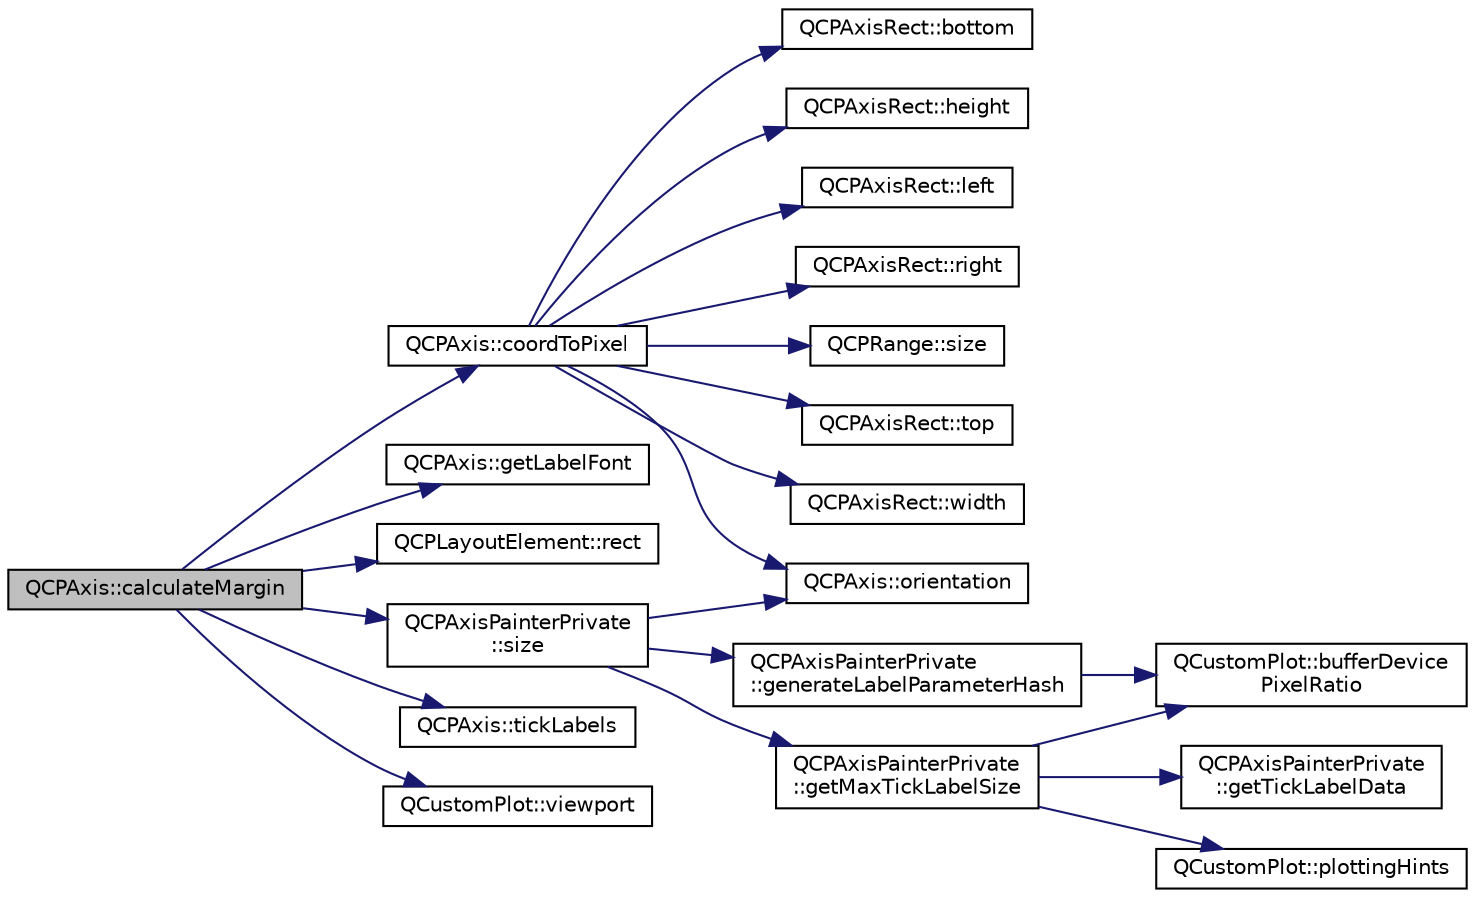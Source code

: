 digraph "QCPAxis::calculateMargin"
{
 // LATEX_PDF_SIZE
  edge [fontname="Helvetica",fontsize="10",labelfontname="Helvetica",labelfontsize="10"];
  node [fontname="Helvetica",fontsize="10",shape=record];
  rankdir="LR";
  Node1 [label="QCPAxis::calculateMargin",height=0.2,width=0.4,color="black", fillcolor="grey75", style="filled", fontcolor="black",tooltip=" "];
  Node1 -> Node2 [color="midnightblue",fontsize="10",style="solid",fontname="Helvetica"];
  Node2 [label="QCPAxis::coordToPixel",height=0.2,width=0.4,color="black", fillcolor="white", style="filled",URL="$classQCPAxis.html#af15d1b3a7f7e9b53d759d3ccff1fe4b4",tooltip=" "];
  Node2 -> Node3 [color="midnightblue",fontsize="10",style="solid",fontname="Helvetica"];
  Node3 [label="QCPAxisRect::bottom",height=0.2,width=0.4,color="black", fillcolor="white", style="filled",URL="$classQCPAxisRect.html#acefdf1abaa8a8ab681e906cc2be9581e",tooltip=" "];
  Node2 -> Node4 [color="midnightblue",fontsize="10",style="solid",fontname="Helvetica"];
  Node4 [label="QCPAxisRect::height",height=0.2,width=0.4,color="black", fillcolor="white", style="filled",URL="$classQCPAxisRect.html#acc4377809e79d9a089ab790f39429b0d",tooltip=" "];
  Node2 -> Node5 [color="midnightblue",fontsize="10",style="solid",fontname="Helvetica"];
  Node5 [label="QCPAxisRect::left",height=0.2,width=0.4,color="black", fillcolor="white", style="filled",URL="$classQCPAxisRect.html#afb4a3de02046b20b9310bdb8fca781c3",tooltip=" "];
  Node2 -> Node6 [color="midnightblue",fontsize="10",style="solid",fontname="Helvetica"];
  Node6 [label="QCPAxis::orientation",height=0.2,width=0.4,color="black", fillcolor="white", style="filled",URL="$classQCPAxis.html#ab988ef4538e2655bb77bd138189cd42e",tooltip=" "];
  Node2 -> Node7 [color="midnightblue",fontsize="10",style="solid",fontname="Helvetica"];
  Node7 [label="QCPAxisRect::right",height=0.2,width=0.4,color="black", fillcolor="white", style="filled",URL="$classQCPAxisRect.html#a3f819d4a1b2193723d1fdafc573eea10",tooltip=" "];
  Node2 -> Node8 [color="midnightblue",fontsize="10",style="solid",fontname="Helvetica"];
  Node8 [label="QCPRange::size",height=0.2,width=0.4,color="black", fillcolor="white", style="filled",URL="$classQCPRange.html#a62326e7cc4316b96df6a60813230e63f",tooltip=" "];
  Node2 -> Node9 [color="midnightblue",fontsize="10",style="solid",fontname="Helvetica"];
  Node9 [label="QCPAxisRect::top",height=0.2,width=0.4,color="black", fillcolor="white", style="filled",URL="$classQCPAxisRect.html#a45dbad181cbb9f09d068dbb76c817c95",tooltip=" "];
  Node2 -> Node10 [color="midnightblue",fontsize="10",style="solid",fontname="Helvetica"];
  Node10 [label="QCPAxisRect::width",height=0.2,width=0.4,color="black", fillcolor="white", style="filled",URL="$classQCPAxisRect.html#a204645398a4f9d0b0189385c7c2cfb91",tooltip=" "];
  Node1 -> Node11 [color="midnightblue",fontsize="10",style="solid",fontname="Helvetica"];
  Node11 [label="QCPAxis::getLabelFont",height=0.2,width=0.4,color="black", fillcolor="white", style="filled",URL="$classQCPAxis.html#aeac21c907d2516af9cde9a463043d671",tooltip=" "];
  Node1 -> Node12 [color="midnightblue",fontsize="10",style="solid",fontname="Helvetica"];
  Node12 [label="QCPLayoutElement::rect",height=0.2,width=0.4,color="black", fillcolor="white", style="filled",URL="$classQCPLayoutElement.html#a208effccfe2cca4a0eaf9393e60f2dd4",tooltip=" "];
  Node1 -> Node13 [color="midnightblue",fontsize="10",style="solid",fontname="Helvetica"];
  Node13 [label="QCPAxisPainterPrivate\l::size",height=0.2,width=0.4,color="black", fillcolor="white", style="filled",URL="$classQCPAxisPainterPrivate.html#a62aa9247b2ab22a3e069b9b867376f85",tooltip=" "];
  Node13 -> Node14 [color="midnightblue",fontsize="10",style="solid",fontname="Helvetica"];
  Node14 [label="QCPAxisPainterPrivate\l::generateLabelParameterHash",height=0.2,width=0.4,color="black", fillcolor="white", style="filled",URL="$classQCPAxisPainterPrivate.html#ab6f77ae2bd3eccca3fef4b7ec8e34b31",tooltip=" "];
  Node14 -> Node15 [color="midnightblue",fontsize="10",style="solid",fontname="Helvetica"];
  Node15 [label="QCustomPlot::bufferDevice\lPixelRatio",height=0.2,width=0.4,color="black", fillcolor="white", style="filled",URL="$classQCustomPlot.html#a53d35abe0f576f9838cde5d0bee47657",tooltip=" "];
  Node13 -> Node16 [color="midnightblue",fontsize="10",style="solid",fontname="Helvetica"];
  Node16 [label="QCPAxisPainterPrivate\l::getMaxTickLabelSize",height=0.2,width=0.4,color="black", fillcolor="white", style="filled",URL="$classQCPAxisPainterPrivate.html#a7a961f0e05c57b51cf1100b05e93f5b9",tooltip=" "];
  Node16 -> Node15 [color="midnightblue",fontsize="10",style="solid",fontname="Helvetica"];
  Node16 -> Node17 [color="midnightblue",fontsize="10",style="solid",fontname="Helvetica"];
  Node17 [label="QCPAxisPainterPrivate\l::getTickLabelData",height=0.2,width=0.4,color="black", fillcolor="white", style="filled",URL="$classQCPAxisPainterPrivate.html#a5331f78e398da5442767c261578da502",tooltip=" "];
  Node16 -> Node18 [color="midnightblue",fontsize="10",style="solid",fontname="Helvetica"];
  Node18 [label="QCustomPlot::plottingHints",height=0.2,width=0.4,color="black", fillcolor="white", style="filled",URL="$classQCustomPlot.html#ac724f4075822f74f7b676a790095b877",tooltip=" "];
  Node13 -> Node6 [color="midnightblue",fontsize="10",style="solid",fontname="Helvetica"];
  Node1 -> Node19 [color="midnightblue",fontsize="10",style="solid",fontname="Helvetica"];
  Node19 [label="QCPAxis::tickLabels",height=0.2,width=0.4,color="black", fillcolor="white", style="filled",URL="$classQCPAxis.html#ae4158bbc52939ee52cdb12b805860a28",tooltip=" "];
  Node1 -> Node20 [color="midnightblue",fontsize="10",style="solid",fontname="Helvetica"];
  Node20 [label="QCustomPlot::viewport",height=0.2,width=0.4,color="black", fillcolor="white", style="filled",URL="$classQCustomPlot.html#a19842409b18f556b256d05e97fffc670",tooltip=" "];
}
